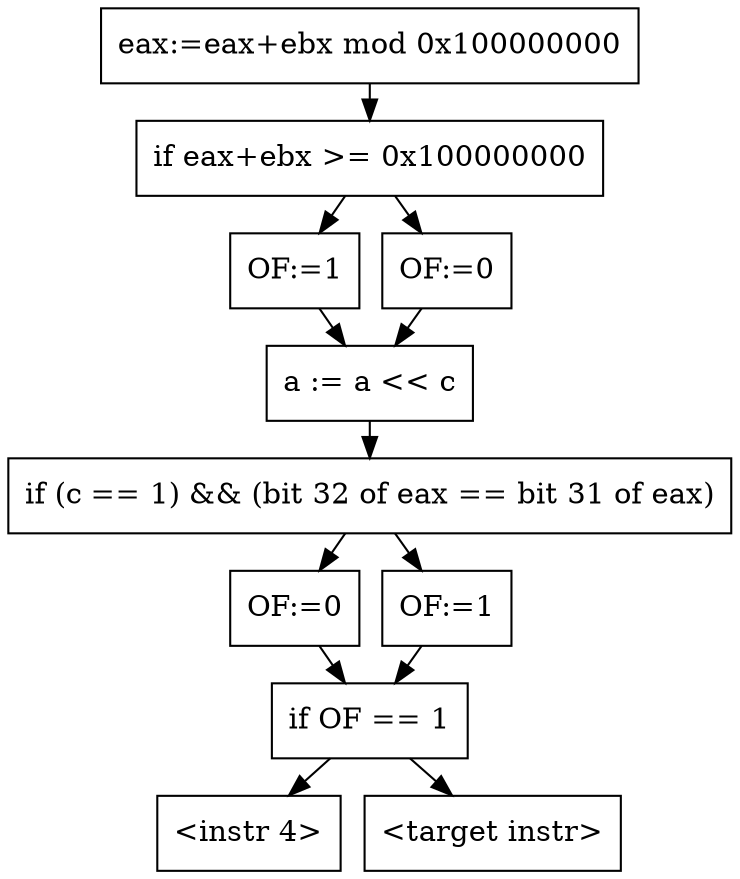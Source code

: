 digraph shladd {
labelfontsize=12;
margin=0;
nodesep=.15;
ranksep=.25;
 1 -> 2;
 2 -> 3;
 3 -> 5;
 2 -> 4;
 4 -> 5;
 5 -> 6;
 6 -> 7;
 6 -> 8;
 7 -> 9;
 8 -> 9;
 9 -> 10;
 9 -> 11;
 1 [shape=box,label="eax:=eax+ebx mod 0x100000000"];
 2 [shape=box,label="if eax+ebx >= 0x100000000"];
 3 [shape=box,label="OF:=1"];
 4 [shape=box,label="OF:=0"];
 5 [shape=box,label="a := a << c"];
 6 [shape=box,label="if (c == 1) && (bit 32 of eax == bit 31 of eax)"];
 7 [shape=box,label="OF:=0"]; 
 8 [shape=box,label="OF:=1"];
 9 [shape=box,label="if OF == 1"];
 10 [shape=box,label="<instr 4>"];
 11 [shape=box,label = "<target instr>"];
}
